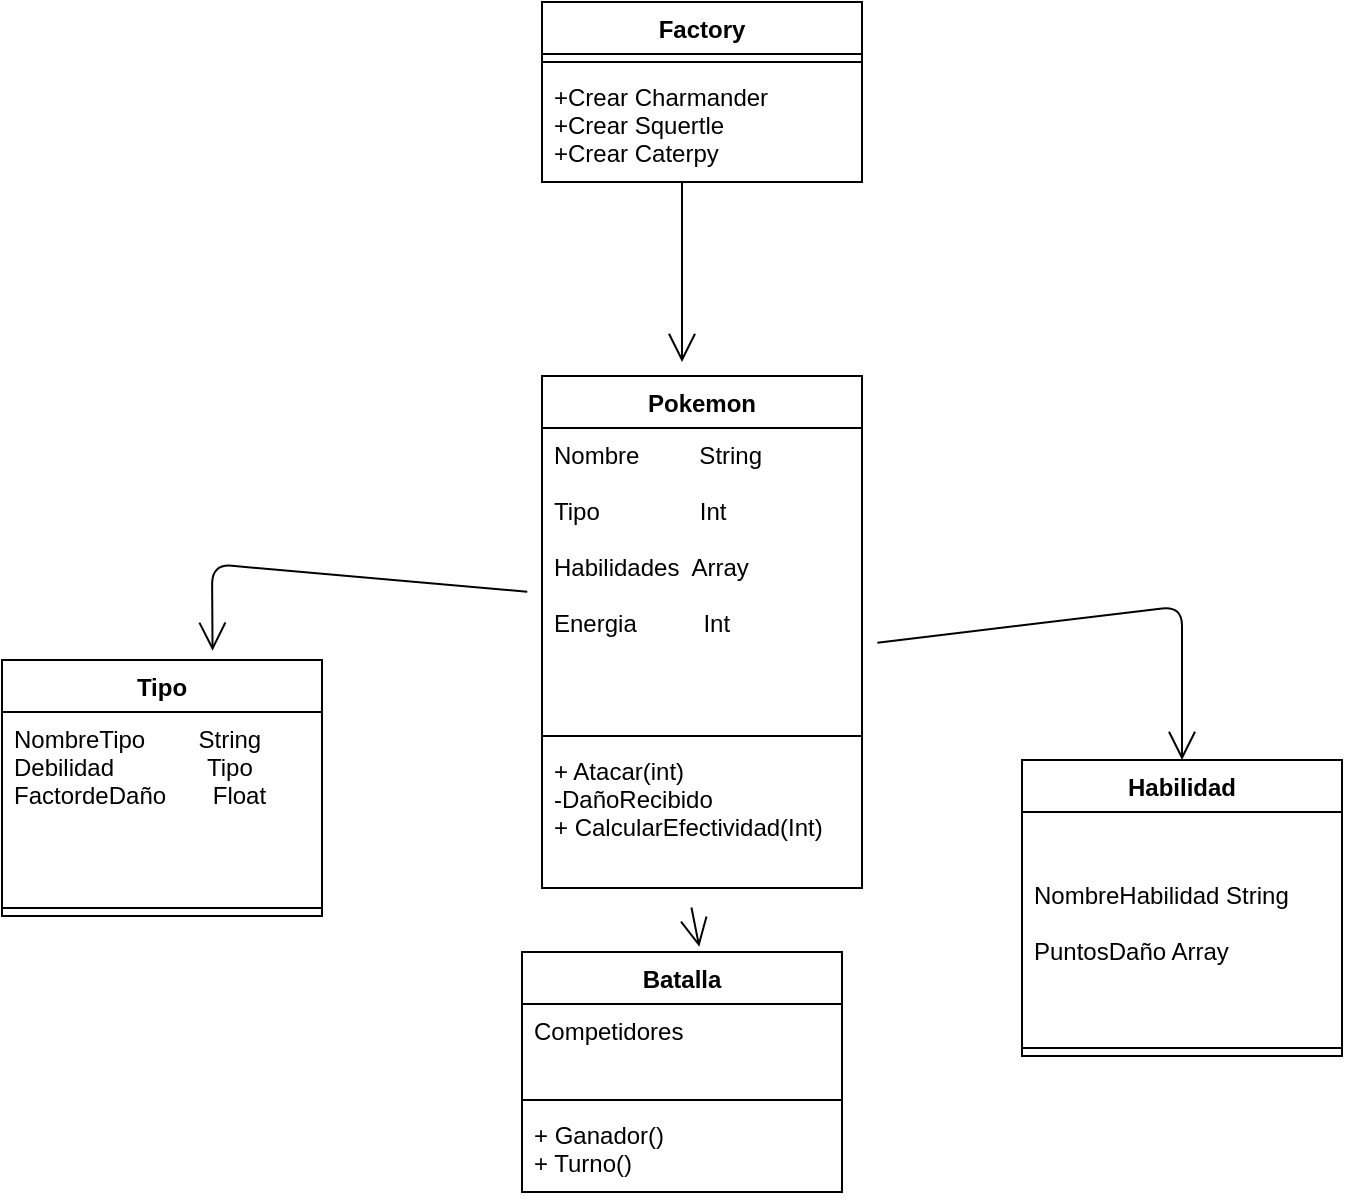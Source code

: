 <mxfile type="device" version="11.0.2"><diagram id="6rMJLFOoHcGhJoiwtZ8r" name="Page-1"><mxGraphModel grid="1" shadow="0" math="0" pageHeight="1169" pageWidth="827" pageScale="1" page="0" fold="1" arrows="1" connect="1" tooltips="1" guides="1" gridSize="10" dy="864" dx="782"><root><mxCell id="0"/><mxCell id="1" parent="0"/><mxCell id="3jtaMFJHANhHhlB935nk-1" value="Pokemon" parent="1" style="swimlane;fontStyle=1;align=center;verticalAlign=top;childLayout=stackLayout;horizontal=1;startSize=26;horizontalStack=0;resizeParent=1;resizeParentMax=0;resizeLast=0;collapsible=1;marginBottom=0;" vertex="1"><mxGeometry as="geometry" y="47" x="300" width="160" height="256"/></mxCell><object id="3jtaMFJHANhHhlB935nk-2" Energia="" label="Nombre         String &#10;&#10;Tipo               Int&#10;&#10;Habilidades  Array  &#10;&#10;Energia          Int"><mxCell parent="3jtaMFJHANhHhlB935nk-1" style="text;strokeColor=none;fillColor=none;align=left;verticalAlign=top;spacingLeft=4;spacingRight=4;overflow=hidden;rotatable=0;points=[[0,0.5],[1,0.5]];portConstraint=eastwest;" vertex="1"><mxGeometry as="geometry" y="26" width="160" height="150"/></mxCell></object><mxCell id="3jtaMFJHANhHhlB935nk-3" value="" parent="3jtaMFJHANhHhlB935nk-1" style="line;strokeWidth=1;fillColor=none;align=left;verticalAlign=middle;spacingTop=-1;spacingLeft=3;spacingRight=3;rotatable=0;labelPosition=right;points=[];portConstraint=eastwest;" vertex="1"><mxGeometry as="geometry" y="176" width="160" height="8"/></mxCell><mxCell id="3jtaMFJHANhHhlB935nk-4" value="+ Atacar(int)&#10;-DañoRecibido&#10;+ CalcularEfectividad(Int)" parent="3jtaMFJHANhHhlB935nk-1" style="text;strokeColor=none;fillColor=none;align=left;verticalAlign=top;spacingLeft=4;spacingRight=4;overflow=hidden;rotatable=0;points=[[0,0.5],[1,0.5]];portConstraint=eastwest;" vertex="1"><mxGeometry as="geometry" y="184" width="160" height="72"/></mxCell><mxCell id="3jtaMFJHANhHhlB935nk-6" value="Tipo" parent="1" style="swimlane;fontStyle=1;align=center;verticalAlign=top;childLayout=stackLayout;horizontal=1;startSize=26;horizontalStack=0;resizeParent=1;resizeParentMax=0;resizeLast=0;collapsible=1;marginBottom=0;" vertex="1"><mxGeometry as="geometry" y="189" x="30" width="160" height="128"/></mxCell><mxCell id="3jtaMFJHANhHhlB935nk-7" value="NombreTipo        String&#10;Debilidad              Tipo&#10;FactordeDaño       Float" parent="3jtaMFJHANhHhlB935nk-6" style="text;strokeColor=none;fillColor=none;align=left;verticalAlign=top;spacingLeft=4;spacingRight=4;overflow=hidden;rotatable=0;points=[[0,0.5],[1,0.5]];portConstraint=eastwest;" vertex="1"><mxGeometry as="geometry" y="26" width="160" height="94"/></mxCell><mxCell id="3jtaMFJHANhHhlB935nk-8" value="" parent="3jtaMFJHANhHhlB935nk-6" style="line;strokeWidth=1;fillColor=none;align=left;verticalAlign=middle;spacingTop=-1;spacingLeft=3;spacingRight=3;rotatable=0;labelPosition=right;points=[];portConstraint=eastwest;" vertex="1"><mxGeometry as="geometry" y="120" width="160" height="8"/></mxCell><mxCell id="3jtaMFJHANhHhlB935nk-10" value="Habilidad" parent="1" style="swimlane;fontStyle=1;align=center;verticalAlign=top;childLayout=stackLayout;horizontal=1;startSize=26;horizontalStack=0;resizeParent=1;resizeParentMax=0;resizeLast=0;collapsible=1;marginBottom=0;" vertex="1"><mxGeometry as="geometry" y="239" x="540" width="160" height="148"/></mxCell><mxCell id="3jtaMFJHANhHhlB935nk-11" value="&#10;&#10;NombreHabilidad String&#10;&#10;PuntosDaño Array" parent="3jtaMFJHANhHhlB935nk-10" style="text;strokeColor=none;fillColor=none;align=left;verticalAlign=top;spacingLeft=4;spacingRight=4;overflow=hidden;rotatable=0;points=[[0,0.5],[1,0.5]];portConstraint=eastwest;" vertex="1"><mxGeometry as="geometry" y="26" width="160" height="114"/></mxCell><mxCell id="3jtaMFJHANhHhlB935nk-12" value="" parent="3jtaMFJHANhHhlB935nk-10" style="line;strokeWidth=1;fillColor=none;align=left;verticalAlign=middle;spacingTop=-1;spacingLeft=3;spacingRight=3;rotatable=0;labelPosition=right;points=[];portConstraint=eastwest;" vertex="1"><mxGeometry as="geometry" y="140" width="160" height="8"/></mxCell><mxCell id="3jtaMFJHANhHhlB935nk-16" source="3jtaMFJHANhHhlB935nk-2" value="" parent="1" style="endArrow=open;endFill=1;endSize=12;html=1;entryX=0.5;entryY=0;entryDx=0;entryDy=0;exitX=1.048;exitY=0.716;exitDx=0;exitDy=0;exitPerimeter=0;" edge="1" target="3jtaMFJHANhHhlB935nk-10"><mxGeometry as="geometry" width="160" relative="1"><mxPoint as="sourcePoint" y="150" x="440"/><mxPoint as="targetPoint" y="150" x="600"/><Array as="points"><mxPoint y="162" x="620"/></Array></mxGeometry></mxCell><mxCell id="3jtaMFJHANhHhlB935nk-17" source="3jtaMFJHANhHhlB935nk-2" value="" parent="1" style="endArrow=open;endFill=1;endSize=12;html=1;exitX=-0.046;exitY=0.546;exitDx=0;exitDy=0;exitPerimeter=0;entryX=0.658;entryY=-0.036;entryDx=0;entryDy=0;entryPerimeter=0;" edge="1" target="3jtaMFJHANhHhlB935nk-6"><mxGeometry as="geometry" width="160" relative="1"><mxPoint as="sourcePoint" y="137" x="310"/><mxPoint as="targetPoint" y="137" x="470"/><Array as="points"><mxPoint y="141" x="135"/></Array></mxGeometry></mxCell><mxCell id="uQx3VmFfMzXOU6FbZWd7-5" value="Batalla" parent="1" style="swimlane;fontStyle=1;align=center;verticalAlign=top;childLayout=stackLayout;horizontal=1;startSize=26;horizontalStack=0;resizeParent=1;resizeParentMax=0;resizeLast=0;collapsible=1;marginBottom=0;" vertex="1"><mxGeometry as="geometry" y="335" x="290" width="160" height="120"/></mxCell><mxCell id="uQx3VmFfMzXOU6FbZWd7-6" value="Competidores" parent="uQx3VmFfMzXOU6FbZWd7-5" style="text;strokeColor=none;fillColor=none;align=left;verticalAlign=top;spacingLeft=4;spacingRight=4;overflow=hidden;rotatable=0;points=[[0,0.5],[1,0.5]];portConstraint=eastwest;" vertex="1"><mxGeometry as="geometry" y="26" width="160" height="44"/></mxCell><mxCell id="uQx3VmFfMzXOU6FbZWd7-7" value="" parent="uQx3VmFfMzXOU6FbZWd7-5" style="line;strokeWidth=1;fillColor=none;align=left;verticalAlign=middle;spacingTop=-1;spacingLeft=3;spacingRight=3;rotatable=0;labelPosition=right;points=[];portConstraint=eastwest;" vertex="1"><mxGeometry as="geometry" y="70" width="160" height="8"/></mxCell><mxCell id="uQx3VmFfMzXOU6FbZWd7-8" value="+ Ganador()&#10;+ Turno()" parent="uQx3VmFfMzXOU6FbZWd7-5" style="text;strokeColor=none;fillColor=none;align=left;verticalAlign=top;spacingLeft=4;spacingRight=4;overflow=hidden;rotatable=0;points=[[0,0.5],[1,0.5]];portConstraint=eastwest;" vertex="1"><mxGeometry as="geometry" y="78" width="160" height="42"/></mxCell><mxCell id="uQx3VmFfMzXOU6FbZWd7-10" source="3jtaMFJHANhHhlB935nk-4" value="" parent="1" style="endArrow=open;endFill=1;endSize=12;html=1;exitX=0.467;exitY=1.135;exitDx=0;exitDy=0;exitPerimeter=0;entryX=0.554;entryY=-0.022;entryDx=0;entryDy=0;entryPerimeter=0;" edge="1" target="uQx3VmFfMzXOU6FbZWd7-5"><mxGeometry as="geometry" width="160" relative="1"><mxPoint as="sourcePoint" y="290" x="290"/><mxPoint as="targetPoint" y="290" x="450"/></mxGeometry></mxCell><mxCell id="1UP4wuSHDrDA0e6lRzEG-1" value="Factory" parent="1" style="swimlane;fontStyle=1;align=center;verticalAlign=top;childLayout=stackLayout;horizontal=1;startSize=26;horizontalStack=0;resizeParent=1;resizeParentMax=0;resizeLast=0;collapsible=1;marginBottom=0;" vertex="1"><mxGeometry as="geometry" y="-140" x="300" width="160" height="90"/></mxCell><mxCell id="1UP4wuSHDrDA0e6lRzEG-3" value="" parent="1UP4wuSHDrDA0e6lRzEG-1" style="line;strokeWidth=1;fillColor=none;align=left;verticalAlign=middle;spacingTop=-1;spacingLeft=3;spacingRight=3;rotatable=0;labelPosition=right;points=[];portConstraint=eastwest;" vertex="1"><mxGeometry as="geometry" y="26" width="160" height="8"/></mxCell><mxCell id="1UP4wuSHDrDA0e6lRzEG-4" value="+Crear Charmander&#10;+Crear Squertle&#10;+Crear Caterpy" parent="1UP4wuSHDrDA0e6lRzEG-1" style="text;strokeColor=none;fillColor=none;align=left;verticalAlign=top;spacingLeft=4;spacingRight=4;overflow=hidden;rotatable=0;points=[[0,0.5],[1,0.5]];portConstraint=eastwest;" vertex="1"><mxGeometry as="geometry" y="34" width="160" height="56"/></mxCell><mxCell id="1UP4wuSHDrDA0e6lRzEG-6" value="" parent="1" style="endArrow=open;endFill=1;endSize=12;html=1;" edge="1"><mxGeometry as="geometry" width="160" relative="1"><mxPoint as="sourcePoint" y="-50" x="370"/><mxPoint as="targetPoint" y="40" x="370"/></mxGeometry></mxCell></root></mxGraphModel></diagram></mxfile>